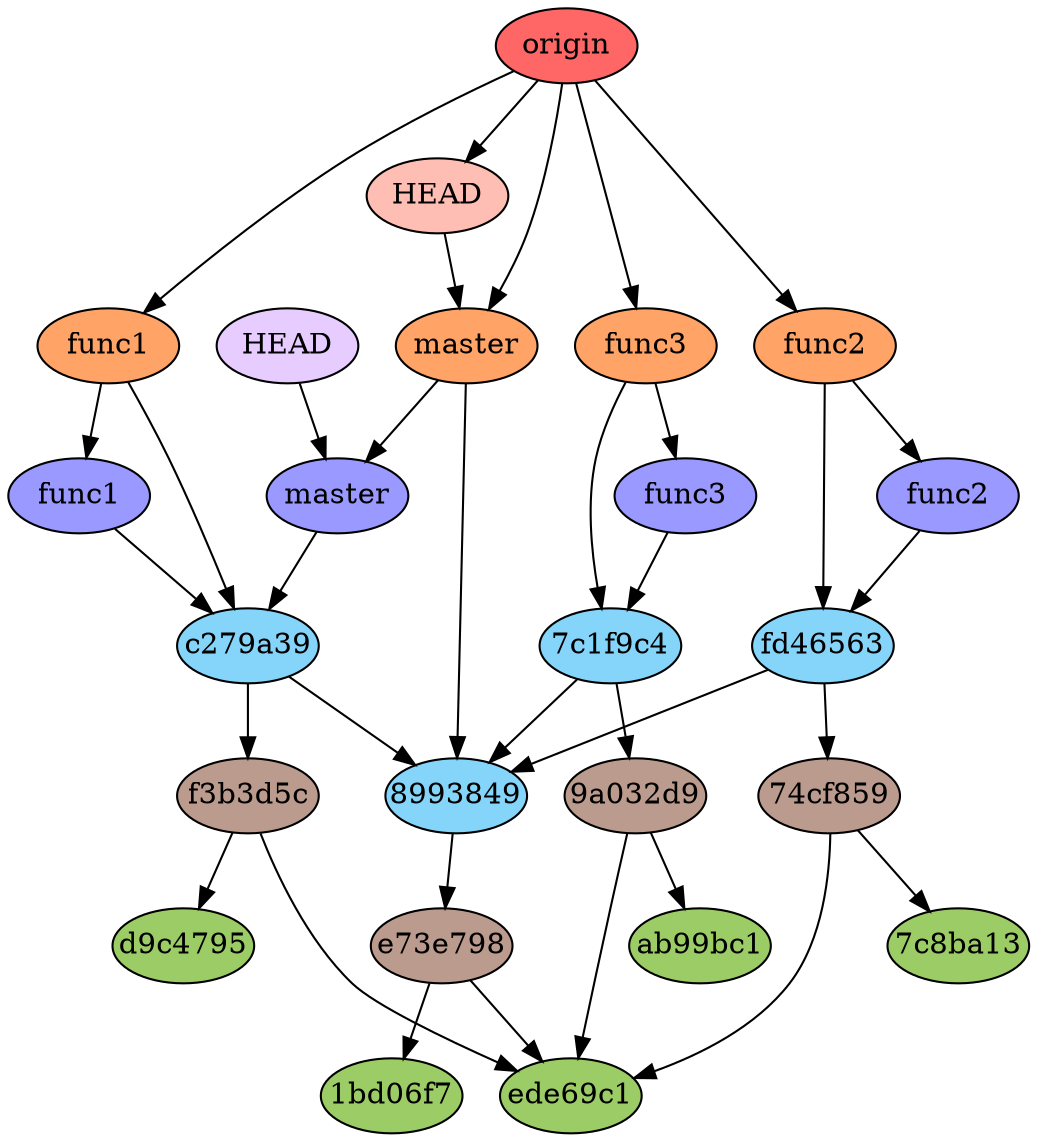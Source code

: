 digraph auto {
	graph [bgcolor=transparent]
	node [fixedsize=true style=filled width=0.95]
	"1bd06f775ac99c5c16a3328413ab0ce2bba1c5d0" [label="1bd06f7" fillcolor="#9ccc66"]
	"7c8ba13accf97301c5ddd0c20a0075e7cc127da4" [label="7c8ba13" fillcolor="#9ccc66"]
	ab99bc15c001e8bd0d142f5eb153d37d602092b8 [label=ab99bc1 fillcolor="#9ccc66"]
	d9c4795e4a5514d633d2d1f00ba9956da05848fa [label=d9c4795 fillcolor="#9ccc66"]
	ede69c10a588def7acacf78076decd2dafa290d7 [label=ede69c1 fillcolor="#9ccc66"]
	"74cf859b1a035ac5ab6856be37d9f185270c8ebc" [label="74cf859" fillcolor="#bc9b8f"]
	"74cf859b1a035ac5ab6856be37d9f185270c8ebc" -> ede69c10a588def7acacf78076decd2dafa290d7
	"74cf859b1a035ac5ab6856be37d9f185270c8ebc" -> "7c8ba13accf97301c5ddd0c20a0075e7cc127da4"
	"9a032d9710e66a5c64a008941bdb9781ac5a4ac4" [label="9a032d9" fillcolor="#bc9b8f"]
	"9a032d9710e66a5c64a008941bdb9781ac5a4ac4" -> ede69c10a588def7acacf78076decd2dafa290d7
	"9a032d9710e66a5c64a008941bdb9781ac5a4ac4" -> ab99bc15c001e8bd0d142f5eb153d37d602092b8
	e73e79817d4fe9165d7119ad4494b4c4dc59f13b [label=e73e798 fillcolor="#bc9b8f"]
	e73e79817d4fe9165d7119ad4494b4c4dc59f13b -> ede69c10a588def7acacf78076decd2dafa290d7
	e73e79817d4fe9165d7119ad4494b4c4dc59f13b -> "1bd06f775ac99c5c16a3328413ab0ce2bba1c5d0"
	f3b3d5c1f5991610f3bb43eb74d081c6aa51e20b [label=f3b3d5c fillcolor="#bc9b8f"]
	f3b3d5c1f5991610f3bb43eb74d081c6aa51e20b -> ede69c10a588def7acacf78076decd2dafa290d7
	f3b3d5c1f5991610f3bb43eb74d081c6aa51e20b -> d9c4795e4a5514d633d2d1f00ba9956da05848fa
	"7c1f9c4e5e4f83ac84f4a4a9a755b3531bbe2b20" [label="7c1f9c4" fillcolor="#85d5fa"]
	"7c1f9c4e5e4f83ac84f4a4a9a755b3531bbe2b20" -> "9a032d9710e66a5c64a008941bdb9781ac5a4ac4"
	"7c1f9c4e5e4f83ac84f4a4a9a755b3531bbe2b20" -> "89938494dc2e1e906acae68b08ff276900a39a5b"
	"89938494dc2e1e906acae68b08ff276900a39a5b" [label=8993849 fillcolor="#85d5fa"]
	"89938494dc2e1e906acae68b08ff276900a39a5b" -> e73e79817d4fe9165d7119ad4494b4c4dc59f13b
	c279a39cc1d3c4d18e6cc02bca5a6a1c62f347fc [label=c279a39 fillcolor="#85d5fa"]
	c279a39cc1d3c4d18e6cc02bca5a6a1c62f347fc -> f3b3d5c1f5991610f3bb43eb74d081c6aa51e20b
	c279a39cc1d3c4d18e6cc02bca5a6a1c62f347fc -> "89938494dc2e1e906acae68b08ff276900a39a5b"
	fd46563231e6c0b99b05aea81eea9b17e93b76fe [label=fd46563 fillcolor="#85d5fa"]
	fd46563231e6c0b99b05aea81eea9b17e93b76fe -> "74cf859b1a035ac5ab6856be37d9f185270c8ebc"
	fd46563231e6c0b99b05aea81eea9b17e93b76fe -> "89938494dc2e1e906acae68b08ff276900a39a5b"
	func1 [label=func1 fillcolor="#9999ff"]
	func1 -> c279a39cc1d3c4d18e6cc02bca5a6a1c62f347fc
	func2 [label=func2 fillcolor="#9999ff"]
	func2 -> fd46563231e6c0b99b05aea81eea9b17e93b76fe
	func3 [label=func3 fillcolor="#9999ff"]
	func3 -> "7c1f9c4e5e4f83ac84f4a4a9a755b3531bbe2b20"
	master [label=master fillcolor="#9999ff"]
	master -> c279a39cc1d3c4d18e6cc02bca5a6a1c62f347fc
	HEAD [label=HEAD fillcolor="#e6ccff"]
	HEAD -> master
	"origin/func1" [label=func1 fillcolor="#ffa366"]
	"origin/func1" -> c279a39cc1d3c4d18e6cc02bca5a6a1c62f347fc
	"origin/func2" [label=func2 fillcolor="#ffa366"]
	"origin/func2" -> fd46563231e6c0b99b05aea81eea9b17e93b76fe
	"origin/func3" [label=func3 fillcolor="#ffa366"]
	"origin/func3" -> "7c1f9c4e5e4f83ac84f4a4a9a755b3531bbe2b20"
	"origin/master" [label=master fillcolor="#ffa366"]
	"origin/master" -> "89938494dc2e1e906acae68b08ff276900a39a5b"
	"origin/HEAD" [label=HEAD fillcolor="#ffbeb3"]
	"origin/HEAD" -> "origin/master"
	origin [label=origin fillcolor="#ff6666"]
	origin -> "origin/func1"
	origin -> "origin/func2"
	origin -> "origin/func3"
	origin -> "origin/master"
	origin -> "origin/HEAD"
	"origin/func1" -> func1
	"origin/func2" -> func2
	"origin/func3" -> func3
	"origin/master" -> master
}
